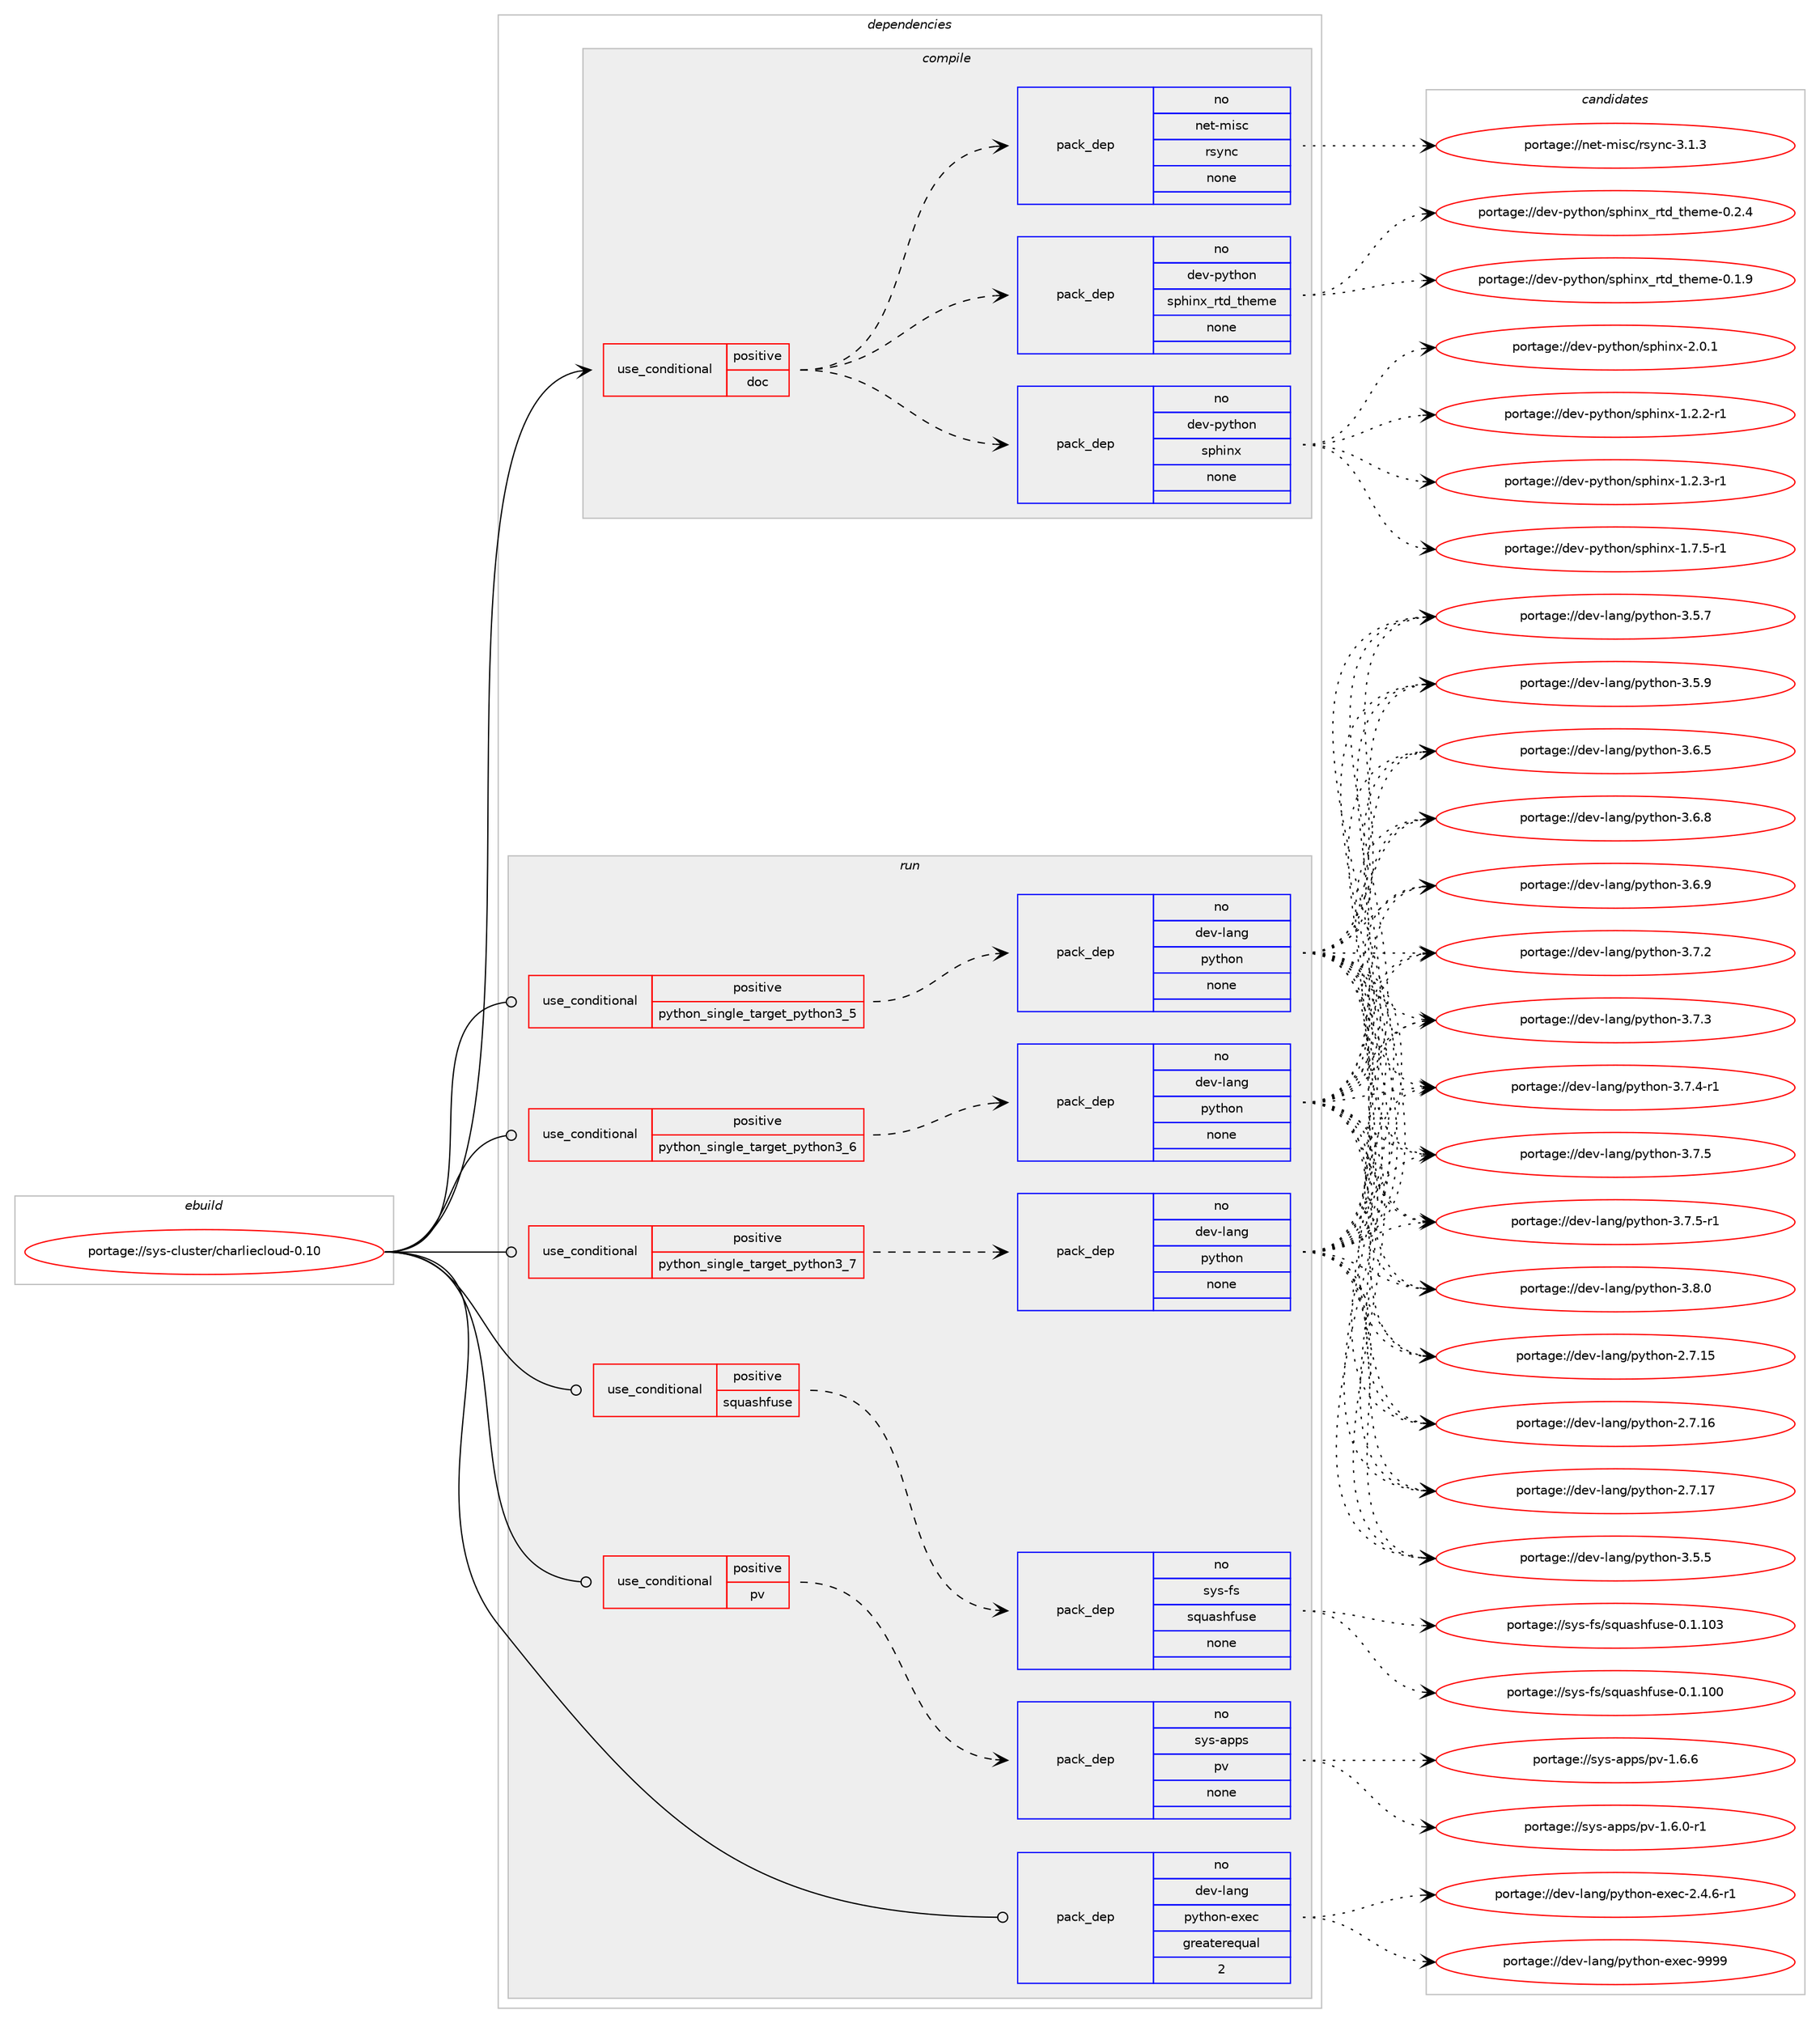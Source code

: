 digraph prolog {

# *************
# Graph options
# *************

newrank=true;
concentrate=true;
compound=true;
graph [rankdir=LR,fontname=Helvetica,fontsize=10,ranksep=1.5];#, ranksep=2.5, nodesep=0.2];
edge  [arrowhead=vee];
node  [fontname=Helvetica,fontsize=10];

# **********
# The ebuild
# **********

subgraph cluster_leftcol {
color=gray;
rank=same;
label=<<i>ebuild</i>>;
id [label="portage://sys-cluster/charliecloud-0.10", color=red, width=4, href="../sys-cluster/charliecloud-0.10.svg"];
}

# ****************
# The dependencies
# ****************

subgraph cluster_midcol {
color=gray;
label=<<i>dependencies</i>>;
subgraph cluster_compile {
fillcolor="#eeeeee";
style=filled;
label=<<i>compile</i>>;
subgraph cond101158 {
dependency415832 [label=<<TABLE BORDER="0" CELLBORDER="1" CELLSPACING="0" CELLPADDING="4"><TR><TD ROWSPAN="3" CELLPADDING="10">use_conditional</TD></TR><TR><TD>positive</TD></TR><TR><TD>doc</TD></TR></TABLE>>, shape=none, color=red];
subgraph pack307719 {
dependency415833 [label=<<TABLE BORDER="0" CELLBORDER="1" CELLSPACING="0" CELLPADDING="4" WIDTH="220"><TR><TD ROWSPAN="6" CELLPADDING="30">pack_dep</TD></TR><TR><TD WIDTH="110">no</TD></TR><TR><TD>dev-python</TD></TR><TR><TD>sphinx</TD></TR><TR><TD>none</TD></TR><TR><TD></TD></TR></TABLE>>, shape=none, color=blue];
}
dependency415832:e -> dependency415833:w [weight=20,style="dashed",arrowhead="vee"];
subgraph pack307720 {
dependency415834 [label=<<TABLE BORDER="0" CELLBORDER="1" CELLSPACING="0" CELLPADDING="4" WIDTH="220"><TR><TD ROWSPAN="6" CELLPADDING="30">pack_dep</TD></TR><TR><TD WIDTH="110">no</TD></TR><TR><TD>dev-python</TD></TR><TR><TD>sphinx_rtd_theme</TD></TR><TR><TD>none</TD></TR><TR><TD></TD></TR></TABLE>>, shape=none, color=blue];
}
dependency415832:e -> dependency415834:w [weight=20,style="dashed",arrowhead="vee"];
subgraph pack307721 {
dependency415835 [label=<<TABLE BORDER="0" CELLBORDER="1" CELLSPACING="0" CELLPADDING="4" WIDTH="220"><TR><TD ROWSPAN="6" CELLPADDING="30">pack_dep</TD></TR><TR><TD WIDTH="110">no</TD></TR><TR><TD>net-misc</TD></TR><TR><TD>rsync</TD></TR><TR><TD>none</TD></TR><TR><TD></TD></TR></TABLE>>, shape=none, color=blue];
}
dependency415832:e -> dependency415835:w [weight=20,style="dashed",arrowhead="vee"];
}
id:e -> dependency415832:w [weight=20,style="solid",arrowhead="vee"];
}
subgraph cluster_compileandrun {
fillcolor="#eeeeee";
style=filled;
label=<<i>compile and run</i>>;
}
subgraph cluster_run {
fillcolor="#eeeeee";
style=filled;
label=<<i>run</i>>;
subgraph cond101159 {
dependency415836 [label=<<TABLE BORDER="0" CELLBORDER="1" CELLSPACING="0" CELLPADDING="4"><TR><TD ROWSPAN="3" CELLPADDING="10">use_conditional</TD></TR><TR><TD>positive</TD></TR><TR><TD>pv</TD></TR></TABLE>>, shape=none, color=red];
subgraph pack307722 {
dependency415837 [label=<<TABLE BORDER="0" CELLBORDER="1" CELLSPACING="0" CELLPADDING="4" WIDTH="220"><TR><TD ROWSPAN="6" CELLPADDING="30">pack_dep</TD></TR><TR><TD WIDTH="110">no</TD></TR><TR><TD>sys-apps</TD></TR><TR><TD>pv</TD></TR><TR><TD>none</TD></TR><TR><TD></TD></TR></TABLE>>, shape=none, color=blue];
}
dependency415836:e -> dependency415837:w [weight=20,style="dashed",arrowhead="vee"];
}
id:e -> dependency415836:w [weight=20,style="solid",arrowhead="odot"];
subgraph cond101160 {
dependency415838 [label=<<TABLE BORDER="0" CELLBORDER="1" CELLSPACING="0" CELLPADDING="4"><TR><TD ROWSPAN="3" CELLPADDING="10">use_conditional</TD></TR><TR><TD>positive</TD></TR><TR><TD>python_single_target_python3_5</TD></TR></TABLE>>, shape=none, color=red];
subgraph pack307723 {
dependency415839 [label=<<TABLE BORDER="0" CELLBORDER="1" CELLSPACING="0" CELLPADDING="4" WIDTH="220"><TR><TD ROWSPAN="6" CELLPADDING="30">pack_dep</TD></TR><TR><TD WIDTH="110">no</TD></TR><TR><TD>dev-lang</TD></TR><TR><TD>python</TD></TR><TR><TD>none</TD></TR><TR><TD></TD></TR></TABLE>>, shape=none, color=blue];
}
dependency415838:e -> dependency415839:w [weight=20,style="dashed",arrowhead="vee"];
}
id:e -> dependency415838:w [weight=20,style="solid",arrowhead="odot"];
subgraph cond101161 {
dependency415840 [label=<<TABLE BORDER="0" CELLBORDER="1" CELLSPACING="0" CELLPADDING="4"><TR><TD ROWSPAN="3" CELLPADDING="10">use_conditional</TD></TR><TR><TD>positive</TD></TR><TR><TD>python_single_target_python3_6</TD></TR></TABLE>>, shape=none, color=red];
subgraph pack307724 {
dependency415841 [label=<<TABLE BORDER="0" CELLBORDER="1" CELLSPACING="0" CELLPADDING="4" WIDTH="220"><TR><TD ROWSPAN="6" CELLPADDING="30">pack_dep</TD></TR><TR><TD WIDTH="110">no</TD></TR><TR><TD>dev-lang</TD></TR><TR><TD>python</TD></TR><TR><TD>none</TD></TR><TR><TD></TD></TR></TABLE>>, shape=none, color=blue];
}
dependency415840:e -> dependency415841:w [weight=20,style="dashed",arrowhead="vee"];
}
id:e -> dependency415840:w [weight=20,style="solid",arrowhead="odot"];
subgraph cond101162 {
dependency415842 [label=<<TABLE BORDER="0" CELLBORDER="1" CELLSPACING="0" CELLPADDING="4"><TR><TD ROWSPAN="3" CELLPADDING="10">use_conditional</TD></TR><TR><TD>positive</TD></TR><TR><TD>python_single_target_python3_7</TD></TR></TABLE>>, shape=none, color=red];
subgraph pack307725 {
dependency415843 [label=<<TABLE BORDER="0" CELLBORDER="1" CELLSPACING="0" CELLPADDING="4" WIDTH="220"><TR><TD ROWSPAN="6" CELLPADDING="30">pack_dep</TD></TR><TR><TD WIDTH="110">no</TD></TR><TR><TD>dev-lang</TD></TR><TR><TD>python</TD></TR><TR><TD>none</TD></TR><TR><TD></TD></TR></TABLE>>, shape=none, color=blue];
}
dependency415842:e -> dependency415843:w [weight=20,style="dashed",arrowhead="vee"];
}
id:e -> dependency415842:w [weight=20,style="solid",arrowhead="odot"];
subgraph cond101163 {
dependency415844 [label=<<TABLE BORDER="0" CELLBORDER="1" CELLSPACING="0" CELLPADDING="4"><TR><TD ROWSPAN="3" CELLPADDING="10">use_conditional</TD></TR><TR><TD>positive</TD></TR><TR><TD>squashfuse</TD></TR></TABLE>>, shape=none, color=red];
subgraph pack307726 {
dependency415845 [label=<<TABLE BORDER="0" CELLBORDER="1" CELLSPACING="0" CELLPADDING="4" WIDTH="220"><TR><TD ROWSPAN="6" CELLPADDING="30">pack_dep</TD></TR><TR><TD WIDTH="110">no</TD></TR><TR><TD>sys-fs</TD></TR><TR><TD>squashfuse</TD></TR><TR><TD>none</TD></TR><TR><TD></TD></TR></TABLE>>, shape=none, color=blue];
}
dependency415844:e -> dependency415845:w [weight=20,style="dashed",arrowhead="vee"];
}
id:e -> dependency415844:w [weight=20,style="solid",arrowhead="odot"];
subgraph pack307727 {
dependency415846 [label=<<TABLE BORDER="0" CELLBORDER="1" CELLSPACING="0" CELLPADDING="4" WIDTH="220"><TR><TD ROWSPAN="6" CELLPADDING="30">pack_dep</TD></TR><TR><TD WIDTH="110">no</TD></TR><TR><TD>dev-lang</TD></TR><TR><TD>python-exec</TD></TR><TR><TD>greaterequal</TD></TR><TR><TD>2</TD></TR></TABLE>>, shape=none, color=blue];
}
id:e -> dependency415846:w [weight=20,style="solid",arrowhead="odot"];
}
}

# **************
# The candidates
# **************

subgraph cluster_choices {
rank=same;
color=gray;
label=<<i>candidates</i>>;

subgraph choice307719 {
color=black;
nodesep=1;
choiceportage10010111845112121116104111110471151121041051101204549465046504511449 [label="portage://dev-python/sphinx-1.2.2-r1", color=red, width=4,href="../dev-python/sphinx-1.2.2-r1.svg"];
choiceportage10010111845112121116104111110471151121041051101204549465046514511449 [label="portage://dev-python/sphinx-1.2.3-r1", color=red, width=4,href="../dev-python/sphinx-1.2.3-r1.svg"];
choiceportage10010111845112121116104111110471151121041051101204549465546534511449 [label="portage://dev-python/sphinx-1.7.5-r1", color=red, width=4,href="../dev-python/sphinx-1.7.5-r1.svg"];
choiceportage1001011184511212111610411111047115112104105110120455046484649 [label="portage://dev-python/sphinx-2.0.1", color=red, width=4,href="../dev-python/sphinx-2.0.1.svg"];
dependency415833:e -> choiceportage10010111845112121116104111110471151121041051101204549465046504511449:w [style=dotted,weight="100"];
dependency415833:e -> choiceportage10010111845112121116104111110471151121041051101204549465046514511449:w [style=dotted,weight="100"];
dependency415833:e -> choiceportage10010111845112121116104111110471151121041051101204549465546534511449:w [style=dotted,weight="100"];
dependency415833:e -> choiceportage1001011184511212111610411111047115112104105110120455046484649:w [style=dotted,weight="100"];
}
subgraph choice307720 {
color=black;
nodesep=1;
choiceportage10010111845112121116104111110471151121041051101209511411610095116104101109101454846494657 [label="portage://dev-python/sphinx_rtd_theme-0.1.9", color=red, width=4,href="../dev-python/sphinx_rtd_theme-0.1.9.svg"];
choiceportage10010111845112121116104111110471151121041051101209511411610095116104101109101454846504652 [label="portage://dev-python/sphinx_rtd_theme-0.2.4", color=red, width=4,href="../dev-python/sphinx_rtd_theme-0.2.4.svg"];
dependency415834:e -> choiceportage10010111845112121116104111110471151121041051101209511411610095116104101109101454846494657:w [style=dotted,weight="100"];
dependency415834:e -> choiceportage10010111845112121116104111110471151121041051101209511411610095116104101109101454846504652:w [style=dotted,weight="100"];
}
subgraph choice307721 {
color=black;
nodesep=1;
choiceportage11010111645109105115994711411512111099455146494651 [label="portage://net-misc/rsync-3.1.3", color=red, width=4,href="../net-misc/rsync-3.1.3.svg"];
dependency415835:e -> choiceportage11010111645109105115994711411512111099455146494651:w [style=dotted,weight="100"];
}
subgraph choice307722 {
color=black;
nodesep=1;
choiceportage1151211154597112112115471121184549465446484511449 [label="portage://sys-apps/pv-1.6.0-r1", color=red, width=4,href="../sys-apps/pv-1.6.0-r1.svg"];
choiceportage115121115459711211211547112118454946544654 [label="portage://sys-apps/pv-1.6.6", color=red, width=4,href="../sys-apps/pv-1.6.6.svg"];
dependency415837:e -> choiceportage1151211154597112112115471121184549465446484511449:w [style=dotted,weight="100"];
dependency415837:e -> choiceportage115121115459711211211547112118454946544654:w [style=dotted,weight="100"];
}
subgraph choice307723 {
color=black;
nodesep=1;
choiceportage10010111845108971101034711212111610411111045504655464953 [label="portage://dev-lang/python-2.7.15", color=red, width=4,href="../dev-lang/python-2.7.15.svg"];
choiceportage10010111845108971101034711212111610411111045504655464954 [label="portage://dev-lang/python-2.7.16", color=red, width=4,href="../dev-lang/python-2.7.16.svg"];
choiceportage10010111845108971101034711212111610411111045504655464955 [label="portage://dev-lang/python-2.7.17", color=red, width=4,href="../dev-lang/python-2.7.17.svg"];
choiceportage100101118451089711010347112121116104111110455146534653 [label="portage://dev-lang/python-3.5.5", color=red, width=4,href="../dev-lang/python-3.5.5.svg"];
choiceportage100101118451089711010347112121116104111110455146534655 [label="portage://dev-lang/python-3.5.7", color=red, width=4,href="../dev-lang/python-3.5.7.svg"];
choiceportage100101118451089711010347112121116104111110455146534657 [label="portage://dev-lang/python-3.5.9", color=red, width=4,href="../dev-lang/python-3.5.9.svg"];
choiceportage100101118451089711010347112121116104111110455146544653 [label="portage://dev-lang/python-3.6.5", color=red, width=4,href="../dev-lang/python-3.6.5.svg"];
choiceportage100101118451089711010347112121116104111110455146544656 [label="portage://dev-lang/python-3.6.8", color=red, width=4,href="../dev-lang/python-3.6.8.svg"];
choiceportage100101118451089711010347112121116104111110455146544657 [label="portage://dev-lang/python-3.6.9", color=red, width=4,href="../dev-lang/python-3.6.9.svg"];
choiceportage100101118451089711010347112121116104111110455146554650 [label="portage://dev-lang/python-3.7.2", color=red, width=4,href="../dev-lang/python-3.7.2.svg"];
choiceportage100101118451089711010347112121116104111110455146554651 [label="portage://dev-lang/python-3.7.3", color=red, width=4,href="../dev-lang/python-3.7.3.svg"];
choiceportage1001011184510897110103471121211161041111104551465546524511449 [label="portage://dev-lang/python-3.7.4-r1", color=red, width=4,href="../dev-lang/python-3.7.4-r1.svg"];
choiceportage100101118451089711010347112121116104111110455146554653 [label="portage://dev-lang/python-3.7.5", color=red, width=4,href="../dev-lang/python-3.7.5.svg"];
choiceportage1001011184510897110103471121211161041111104551465546534511449 [label="portage://dev-lang/python-3.7.5-r1", color=red, width=4,href="../dev-lang/python-3.7.5-r1.svg"];
choiceportage100101118451089711010347112121116104111110455146564648 [label="portage://dev-lang/python-3.8.0", color=red, width=4,href="../dev-lang/python-3.8.0.svg"];
dependency415839:e -> choiceportage10010111845108971101034711212111610411111045504655464953:w [style=dotted,weight="100"];
dependency415839:e -> choiceportage10010111845108971101034711212111610411111045504655464954:w [style=dotted,weight="100"];
dependency415839:e -> choiceportage10010111845108971101034711212111610411111045504655464955:w [style=dotted,weight="100"];
dependency415839:e -> choiceportage100101118451089711010347112121116104111110455146534653:w [style=dotted,weight="100"];
dependency415839:e -> choiceportage100101118451089711010347112121116104111110455146534655:w [style=dotted,weight="100"];
dependency415839:e -> choiceportage100101118451089711010347112121116104111110455146534657:w [style=dotted,weight="100"];
dependency415839:e -> choiceportage100101118451089711010347112121116104111110455146544653:w [style=dotted,weight="100"];
dependency415839:e -> choiceportage100101118451089711010347112121116104111110455146544656:w [style=dotted,weight="100"];
dependency415839:e -> choiceportage100101118451089711010347112121116104111110455146544657:w [style=dotted,weight="100"];
dependency415839:e -> choiceportage100101118451089711010347112121116104111110455146554650:w [style=dotted,weight="100"];
dependency415839:e -> choiceportage100101118451089711010347112121116104111110455146554651:w [style=dotted,weight="100"];
dependency415839:e -> choiceportage1001011184510897110103471121211161041111104551465546524511449:w [style=dotted,weight="100"];
dependency415839:e -> choiceportage100101118451089711010347112121116104111110455146554653:w [style=dotted,weight="100"];
dependency415839:e -> choiceportage1001011184510897110103471121211161041111104551465546534511449:w [style=dotted,weight="100"];
dependency415839:e -> choiceportage100101118451089711010347112121116104111110455146564648:w [style=dotted,weight="100"];
}
subgraph choice307724 {
color=black;
nodesep=1;
choiceportage10010111845108971101034711212111610411111045504655464953 [label="portage://dev-lang/python-2.7.15", color=red, width=4,href="../dev-lang/python-2.7.15.svg"];
choiceportage10010111845108971101034711212111610411111045504655464954 [label="portage://dev-lang/python-2.7.16", color=red, width=4,href="../dev-lang/python-2.7.16.svg"];
choiceportage10010111845108971101034711212111610411111045504655464955 [label="portage://dev-lang/python-2.7.17", color=red, width=4,href="../dev-lang/python-2.7.17.svg"];
choiceportage100101118451089711010347112121116104111110455146534653 [label="portage://dev-lang/python-3.5.5", color=red, width=4,href="../dev-lang/python-3.5.5.svg"];
choiceportage100101118451089711010347112121116104111110455146534655 [label="portage://dev-lang/python-3.5.7", color=red, width=4,href="../dev-lang/python-3.5.7.svg"];
choiceportage100101118451089711010347112121116104111110455146534657 [label="portage://dev-lang/python-3.5.9", color=red, width=4,href="../dev-lang/python-3.5.9.svg"];
choiceportage100101118451089711010347112121116104111110455146544653 [label="portage://dev-lang/python-3.6.5", color=red, width=4,href="../dev-lang/python-3.6.5.svg"];
choiceportage100101118451089711010347112121116104111110455146544656 [label="portage://dev-lang/python-3.6.8", color=red, width=4,href="../dev-lang/python-3.6.8.svg"];
choiceportage100101118451089711010347112121116104111110455146544657 [label="portage://dev-lang/python-3.6.9", color=red, width=4,href="../dev-lang/python-3.6.9.svg"];
choiceportage100101118451089711010347112121116104111110455146554650 [label="portage://dev-lang/python-3.7.2", color=red, width=4,href="../dev-lang/python-3.7.2.svg"];
choiceportage100101118451089711010347112121116104111110455146554651 [label="portage://dev-lang/python-3.7.3", color=red, width=4,href="../dev-lang/python-3.7.3.svg"];
choiceportage1001011184510897110103471121211161041111104551465546524511449 [label="portage://dev-lang/python-3.7.4-r1", color=red, width=4,href="../dev-lang/python-3.7.4-r1.svg"];
choiceportage100101118451089711010347112121116104111110455146554653 [label="portage://dev-lang/python-3.7.5", color=red, width=4,href="../dev-lang/python-3.7.5.svg"];
choiceportage1001011184510897110103471121211161041111104551465546534511449 [label="portage://dev-lang/python-3.7.5-r1", color=red, width=4,href="../dev-lang/python-3.7.5-r1.svg"];
choiceportage100101118451089711010347112121116104111110455146564648 [label="portage://dev-lang/python-3.8.0", color=red, width=4,href="../dev-lang/python-3.8.0.svg"];
dependency415841:e -> choiceportage10010111845108971101034711212111610411111045504655464953:w [style=dotted,weight="100"];
dependency415841:e -> choiceportage10010111845108971101034711212111610411111045504655464954:w [style=dotted,weight="100"];
dependency415841:e -> choiceportage10010111845108971101034711212111610411111045504655464955:w [style=dotted,weight="100"];
dependency415841:e -> choiceportage100101118451089711010347112121116104111110455146534653:w [style=dotted,weight="100"];
dependency415841:e -> choiceportage100101118451089711010347112121116104111110455146534655:w [style=dotted,weight="100"];
dependency415841:e -> choiceportage100101118451089711010347112121116104111110455146534657:w [style=dotted,weight="100"];
dependency415841:e -> choiceportage100101118451089711010347112121116104111110455146544653:w [style=dotted,weight="100"];
dependency415841:e -> choiceportage100101118451089711010347112121116104111110455146544656:w [style=dotted,weight="100"];
dependency415841:e -> choiceportage100101118451089711010347112121116104111110455146544657:w [style=dotted,weight="100"];
dependency415841:e -> choiceportage100101118451089711010347112121116104111110455146554650:w [style=dotted,weight="100"];
dependency415841:e -> choiceportage100101118451089711010347112121116104111110455146554651:w [style=dotted,weight="100"];
dependency415841:e -> choiceportage1001011184510897110103471121211161041111104551465546524511449:w [style=dotted,weight="100"];
dependency415841:e -> choiceportage100101118451089711010347112121116104111110455146554653:w [style=dotted,weight="100"];
dependency415841:e -> choiceportage1001011184510897110103471121211161041111104551465546534511449:w [style=dotted,weight="100"];
dependency415841:e -> choiceportage100101118451089711010347112121116104111110455146564648:w [style=dotted,weight="100"];
}
subgraph choice307725 {
color=black;
nodesep=1;
choiceportage10010111845108971101034711212111610411111045504655464953 [label="portage://dev-lang/python-2.7.15", color=red, width=4,href="../dev-lang/python-2.7.15.svg"];
choiceportage10010111845108971101034711212111610411111045504655464954 [label="portage://dev-lang/python-2.7.16", color=red, width=4,href="../dev-lang/python-2.7.16.svg"];
choiceportage10010111845108971101034711212111610411111045504655464955 [label="portage://dev-lang/python-2.7.17", color=red, width=4,href="../dev-lang/python-2.7.17.svg"];
choiceportage100101118451089711010347112121116104111110455146534653 [label="portage://dev-lang/python-3.5.5", color=red, width=4,href="../dev-lang/python-3.5.5.svg"];
choiceportage100101118451089711010347112121116104111110455146534655 [label="portage://dev-lang/python-3.5.7", color=red, width=4,href="../dev-lang/python-3.5.7.svg"];
choiceportage100101118451089711010347112121116104111110455146534657 [label="portage://dev-lang/python-3.5.9", color=red, width=4,href="../dev-lang/python-3.5.9.svg"];
choiceportage100101118451089711010347112121116104111110455146544653 [label="portage://dev-lang/python-3.6.5", color=red, width=4,href="../dev-lang/python-3.6.5.svg"];
choiceportage100101118451089711010347112121116104111110455146544656 [label="portage://dev-lang/python-3.6.8", color=red, width=4,href="../dev-lang/python-3.6.8.svg"];
choiceportage100101118451089711010347112121116104111110455146544657 [label="portage://dev-lang/python-3.6.9", color=red, width=4,href="../dev-lang/python-3.6.9.svg"];
choiceportage100101118451089711010347112121116104111110455146554650 [label="portage://dev-lang/python-3.7.2", color=red, width=4,href="../dev-lang/python-3.7.2.svg"];
choiceportage100101118451089711010347112121116104111110455146554651 [label="portage://dev-lang/python-3.7.3", color=red, width=4,href="../dev-lang/python-3.7.3.svg"];
choiceportage1001011184510897110103471121211161041111104551465546524511449 [label="portage://dev-lang/python-3.7.4-r1", color=red, width=4,href="../dev-lang/python-3.7.4-r1.svg"];
choiceportage100101118451089711010347112121116104111110455146554653 [label="portage://dev-lang/python-3.7.5", color=red, width=4,href="../dev-lang/python-3.7.5.svg"];
choiceportage1001011184510897110103471121211161041111104551465546534511449 [label="portage://dev-lang/python-3.7.5-r1", color=red, width=4,href="../dev-lang/python-3.7.5-r1.svg"];
choiceportage100101118451089711010347112121116104111110455146564648 [label="portage://dev-lang/python-3.8.0", color=red, width=4,href="../dev-lang/python-3.8.0.svg"];
dependency415843:e -> choiceportage10010111845108971101034711212111610411111045504655464953:w [style=dotted,weight="100"];
dependency415843:e -> choiceportage10010111845108971101034711212111610411111045504655464954:w [style=dotted,weight="100"];
dependency415843:e -> choiceportage10010111845108971101034711212111610411111045504655464955:w [style=dotted,weight="100"];
dependency415843:e -> choiceportage100101118451089711010347112121116104111110455146534653:w [style=dotted,weight="100"];
dependency415843:e -> choiceportage100101118451089711010347112121116104111110455146534655:w [style=dotted,weight="100"];
dependency415843:e -> choiceportage100101118451089711010347112121116104111110455146534657:w [style=dotted,weight="100"];
dependency415843:e -> choiceportage100101118451089711010347112121116104111110455146544653:w [style=dotted,weight="100"];
dependency415843:e -> choiceportage100101118451089711010347112121116104111110455146544656:w [style=dotted,weight="100"];
dependency415843:e -> choiceportage100101118451089711010347112121116104111110455146544657:w [style=dotted,weight="100"];
dependency415843:e -> choiceportage100101118451089711010347112121116104111110455146554650:w [style=dotted,weight="100"];
dependency415843:e -> choiceportage100101118451089711010347112121116104111110455146554651:w [style=dotted,weight="100"];
dependency415843:e -> choiceportage1001011184510897110103471121211161041111104551465546524511449:w [style=dotted,weight="100"];
dependency415843:e -> choiceportage100101118451089711010347112121116104111110455146554653:w [style=dotted,weight="100"];
dependency415843:e -> choiceportage1001011184510897110103471121211161041111104551465546534511449:w [style=dotted,weight="100"];
dependency415843:e -> choiceportage100101118451089711010347112121116104111110455146564648:w [style=dotted,weight="100"];
}
subgraph choice307726 {
color=black;
nodesep=1;
choiceportage1151211154510211547115113117971151041021171151014548464946494848 [label="portage://sys-fs/squashfuse-0.1.100", color=red, width=4,href="../sys-fs/squashfuse-0.1.100.svg"];
choiceportage1151211154510211547115113117971151041021171151014548464946494851 [label="portage://sys-fs/squashfuse-0.1.103", color=red, width=4,href="../sys-fs/squashfuse-0.1.103.svg"];
dependency415845:e -> choiceportage1151211154510211547115113117971151041021171151014548464946494848:w [style=dotted,weight="100"];
dependency415845:e -> choiceportage1151211154510211547115113117971151041021171151014548464946494851:w [style=dotted,weight="100"];
}
subgraph choice307727 {
color=black;
nodesep=1;
choiceportage10010111845108971101034711212111610411111045101120101994550465246544511449 [label="portage://dev-lang/python-exec-2.4.6-r1", color=red, width=4,href="../dev-lang/python-exec-2.4.6-r1.svg"];
choiceportage10010111845108971101034711212111610411111045101120101994557575757 [label="portage://dev-lang/python-exec-9999", color=red, width=4,href="../dev-lang/python-exec-9999.svg"];
dependency415846:e -> choiceportage10010111845108971101034711212111610411111045101120101994550465246544511449:w [style=dotted,weight="100"];
dependency415846:e -> choiceportage10010111845108971101034711212111610411111045101120101994557575757:w [style=dotted,weight="100"];
}
}

}
